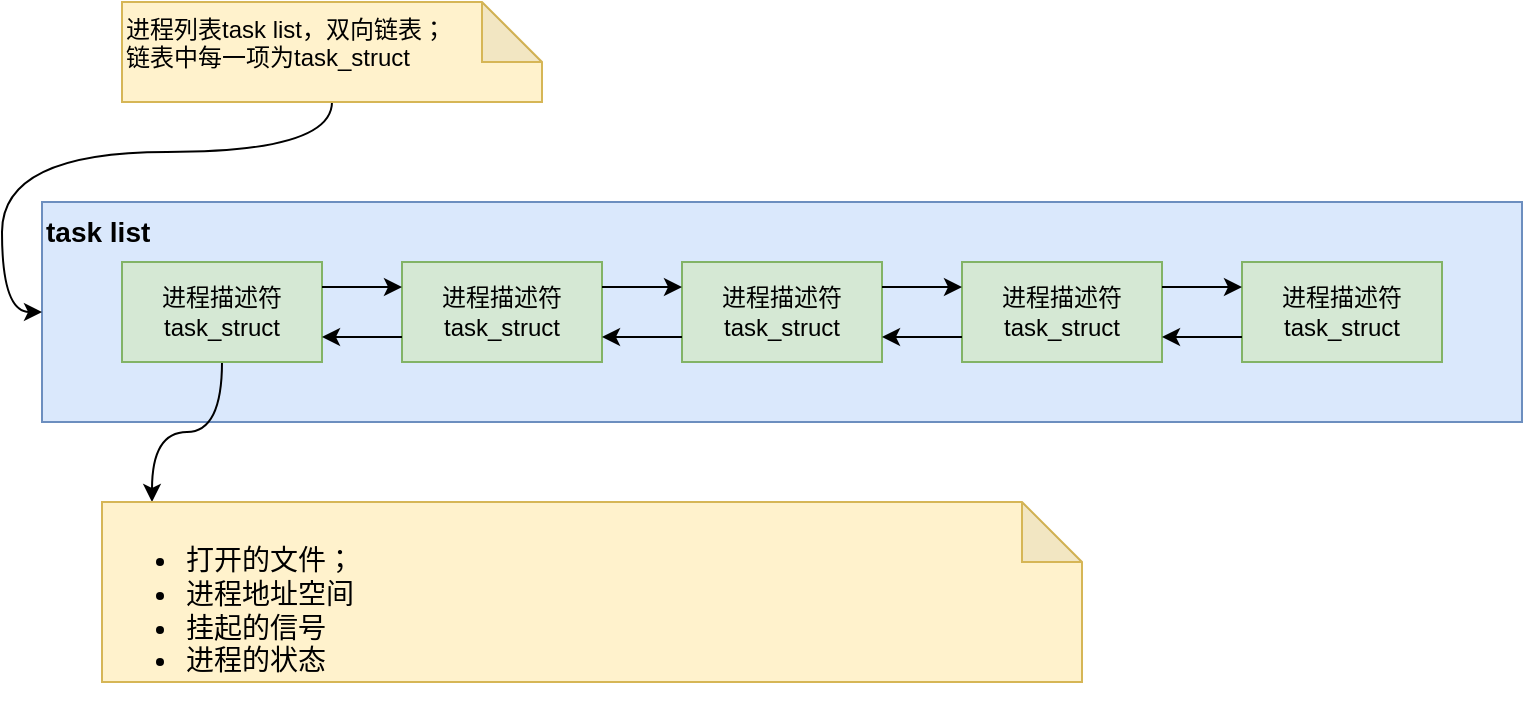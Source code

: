 <mxfile version="15.0.5" type="github">
  <diagram id="Uf4rT97HqRQfuS8LNTuo" name="Page-1">
    <mxGraphModel dx="1426" dy="771" grid="1" gridSize="10" guides="1" tooltips="1" connect="1" arrows="1" fold="1" page="1" pageScale="1" pageWidth="827" pageHeight="1169" math="0" shadow="0">
      <root>
        <mxCell id="0" />
        <mxCell id="1" parent="0" />
        <mxCell id="NP1D-RJkVWCjVLjLlZrB-24" value="task list" style="text;html=1;strokeColor=#6c8ebf;fillColor=#dae8fc;align=left;verticalAlign=top;whiteSpace=wrap;rounded=0;fontStyle=1;fontSize=14;" vertex="1" parent="1">
          <mxGeometry x="30" y="150" width="740" height="110" as="geometry" />
        </mxCell>
        <mxCell id="NP1D-RJkVWCjVLjLlZrB-35" style="edgeStyle=orthogonalEdgeStyle;curved=1;rounded=0;orthogonalLoop=1;jettySize=auto;html=1;exitX=0.5;exitY=1;exitDx=0;exitDy=0;entryX=0;entryY=0;entryDx=25;entryDy=0;entryPerimeter=0;fontSize=14;" edge="1" parent="1" source="NP1D-RJkVWCjVLjLlZrB-1" target="NP1D-RJkVWCjVLjLlZrB-33">
          <mxGeometry relative="1" as="geometry" />
        </mxCell>
        <mxCell id="NP1D-RJkVWCjVLjLlZrB-1" value="&lt;span style=&quot;text-align: left&quot;&gt;进程描述符task_struct&lt;/span&gt;" style="rounded=0;whiteSpace=wrap;html=1;fillColor=#d5e8d4;strokeColor=#82b366;" vertex="1" parent="1">
          <mxGeometry x="70" y="180" width="100" height="50" as="geometry" />
        </mxCell>
        <mxCell id="NP1D-RJkVWCjVLjLlZrB-34" style="edgeStyle=orthogonalEdgeStyle;rounded=0;orthogonalLoop=1;jettySize=auto;html=1;exitX=0.5;exitY=1;exitDx=0;exitDy=0;exitPerimeter=0;entryX=0;entryY=0.5;entryDx=0;entryDy=0;fontSize=14;curved=1;" edge="1" parent="1" source="NP1D-RJkVWCjVLjLlZrB-3" target="NP1D-RJkVWCjVLjLlZrB-24">
          <mxGeometry relative="1" as="geometry" />
        </mxCell>
        <mxCell id="NP1D-RJkVWCjVLjLlZrB-3" value="进程列表task list，双向链表；&lt;br&gt;链表中每一项为task_struct" style="shape=note;whiteSpace=wrap;html=1;backgroundOutline=1;darkOpacity=0.05;fillColor=#fff2cc;strokeColor=#d6b656;align=left;horizontal=1;verticalAlign=top;" vertex="1" parent="1">
          <mxGeometry x="70" y="50" width="210" height="50" as="geometry" />
        </mxCell>
        <mxCell id="NP1D-RJkVWCjVLjLlZrB-4" value="&lt;span style=&quot;text-align: left&quot;&gt;进程描述符task_struct&lt;/span&gt;" style="rounded=0;whiteSpace=wrap;html=1;fillColor=#d5e8d4;strokeColor=#82b366;" vertex="1" parent="1">
          <mxGeometry x="210" y="180" width="100" height="50" as="geometry" />
        </mxCell>
        <mxCell id="NP1D-RJkVWCjVLjLlZrB-5" value="&lt;span style=&quot;text-align: left&quot;&gt;进程描述符task_struct&lt;/span&gt;" style="rounded=0;whiteSpace=wrap;html=1;fillColor=#d5e8d4;strokeColor=#82b366;" vertex="1" parent="1">
          <mxGeometry x="350" y="180" width="100" height="50" as="geometry" />
        </mxCell>
        <mxCell id="NP1D-RJkVWCjVLjLlZrB-6" value="&lt;span style=&quot;text-align: left&quot;&gt;进程描述符task_struct&lt;/span&gt;" style="rounded=0;whiteSpace=wrap;html=1;fillColor=#d5e8d4;strokeColor=#82b366;" vertex="1" parent="1">
          <mxGeometry x="490" y="180" width="100" height="50" as="geometry" />
        </mxCell>
        <mxCell id="NP1D-RJkVWCjVLjLlZrB-7" value="&lt;span style=&quot;text-align: left&quot;&gt;进程描述符task_struct&lt;/span&gt;" style="rounded=0;whiteSpace=wrap;html=1;fillColor=#d5e8d4;strokeColor=#82b366;" vertex="1" parent="1">
          <mxGeometry x="630" y="180" width="100" height="50" as="geometry" />
        </mxCell>
        <mxCell id="NP1D-RJkVWCjVLjLlZrB-8" value="" style="endArrow=classic;html=1;exitX=1;exitY=0.25;exitDx=0;exitDy=0;entryX=0;entryY=0.25;entryDx=0;entryDy=0;" edge="1" parent="1" source="NP1D-RJkVWCjVLjLlZrB-1" target="NP1D-RJkVWCjVLjLlZrB-4">
          <mxGeometry width="50" height="50" relative="1" as="geometry">
            <mxPoint x="390" y="410" as="sourcePoint" />
            <mxPoint x="440" y="360" as="targetPoint" />
          </mxGeometry>
        </mxCell>
        <mxCell id="NP1D-RJkVWCjVLjLlZrB-9" value="" style="endArrow=classic;html=1;exitX=0;exitY=0.75;exitDx=0;exitDy=0;entryX=1;entryY=0.75;entryDx=0;entryDy=0;" edge="1" parent="1" source="NP1D-RJkVWCjVLjLlZrB-4" target="NP1D-RJkVWCjVLjLlZrB-1">
          <mxGeometry width="50" height="50" relative="1" as="geometry">
            <mxPoint x="180" y="202.5" as="sourcePoint" />
            <mxPoint x="220" y="202.5" as="targetPoint" />
          </mxGeometry>
        </mxCell>
        <mxCell id="NP1D-RJkVWCjVLjLlZrB-15" value="" style="group" vertex="1" connectable="0" parent="1">
          <mxGeometry x="310" y="192.5" width="40" height="25" as="geometry" />
        </mxCell>
        <mxCell id="NP1D-RJkVWCjVLjLlZrB-12" value="" style="endArrow=classic;html=1;exitX=1;exitY=0.25;exitDx=0;exitDy=0;entryX=0;entryY=0.25;entryDx=0;entryDy=0;" edge="1" parent="NP1D-RJkVWCjVLjLlZrB-15">
          <mxGeometry width="50" height="50" relative="1" as="geometry">
            <mxPoint as="sourcePoint" />
            <mxPoint x="40" as="targetPoint" />
          </mxGeometry>
        </mxCell>
        <mxCell id="NP1D-RJkVWCjVLjLlZrB-13" value="" style="endArrow=classic;html=1;exitX=0;exitY=0.75;exitDx=0;exitDy=0;entryX=1;entryY=0.75;entryDx=0;entryDy=0;" edge="1" parent="NP1D-RJkVWCjVLjLlZrB-15">
          <mxGeometry width="50" height="50" relative="1" as="geometry">
            <mxPoint x="40" y="25" as="sourcePoint" />
            <mxPoint y="25" as="targetPoint" />
          </mxGeometry>
        </mxCell>
        <mxCell id="NP1D-RJkVWCjVLjLlZrB-16" value="" style="group" vertex="1" connectable="0" parent="1">
          <mxGeometry x="450" y="192.5" width="40" height="25" as="geometry" />
        </mxCell>
        <mxCell id="NP1D-RJkVWCjVLjLlZrB-17" value="" style="endArrow=classic;html=1;exitX=1;exitY=0.25;exitDx=0;exitDy=0;entryX=0;entryY=0.25;entryDx=0;entryDy=0;" edge="1" parent="NP1D-RJkVWCjVLjLlZrB-16">
          <mxGeometry width="50" height="50" relative="1" as="geometry">
            <mxPoint as="sourcePoint" />
            <mxPoint x="40" as="targetPoint" />
          </mxGeometry>
        </mxCell>
        <mxCell id="NP1D-RJkVWCjVLjLlZrB-18" value="" style="endArrow=classic;html=1;exitX=0;exitY=0.75;exitDx=0;exitDy=0;entryX=1;entryY=0.75;entryDx=0;entryDy=0;" edge="1" parent="NP1D-RJkVWCjVLjLlZrB-16">
          <mxGeometry width="50" height="50" relative="1" as="geometry">
            <mxPoint x="40" y="25" as="sourcePoint" />
            <mxPoint y="25" as="targetPoint" />
          </mxGeometry>
        </mxCell>
        <mxCell id="NP1D-RJkVWCjVLjLlZrB-19" value="" style="group" vertex="1" connectable="0" parent="1">
          <mxGeometry x="590" y="192.5" width="40" height="25" as="geometry" />
        </mxCell>
        <mxCell id="NP1D-RJkVWCjVLjLlZrB-20" value="" style="endArrow=classic;html=1;exitX=1;exitY=0.25;exitDx=0;exitDy=0;entryX=0;entryY=0.25;entryDx=0;entryDy=0;" edge="1" parent="NP1D-RJkVWCjVLjLlZrB-19">
          <mxGeometry width="50" height="50" relative="1" as="geometry">
            <mxPoint as="sourcePoint" />
            <mxPoint x="40" as="targetPoint" />
          </mxGeometry>
        </mxCell>
        <mxCell id="NP1D-RJkVWCjVLjLlZrB-21" value="" style="endArrow=classic;html=1;exitX=0;exitY=0.75;exitDx=0;exitDy=0;entryX=1;entryY=0.75;entryDx=0;entryDy=0;" edge="1" parent="NP1D-RJkVWCjVLjLlZrB-19">
          <mxGeometry width="50" height="50" relative="1" as="geometry">
            <mxPoint x="40" y="25" as="sourcePoint" />
            <mxPoint y="25" as="targetPoint" />
          </mxGeometry>
        </mxCell>
        <mxCell id="NP1D-RJkVWCjVLjLlZrB-33" value="&lt;ul&gt;&lt;li&gt;打开的文件；&lt;/li&gt;&lt;li&gt;进程地址空间&lt;/li&gt;&lt;li&gt;挂起的信号&lt;/li&gt;&lt;li&gt;进程的状态&lt;/li&gt;&lt;/ul&gt;" style="shape=note;whiteSpace=wrap;html=1;backgroundOutline=1;darkOpacity=0.05;fontSize=14;align=left;verticalAlign=top;fillColor=#fff2cc;strokeColor=#d6b656;" vertex="1" parent="1">
          <mxGeometry x="60" y="300" width="490" height="90" as="geometry" />
        </mxCell>
      </root>
    </mxGraphModel>
  </diagram>
</mxfile>

